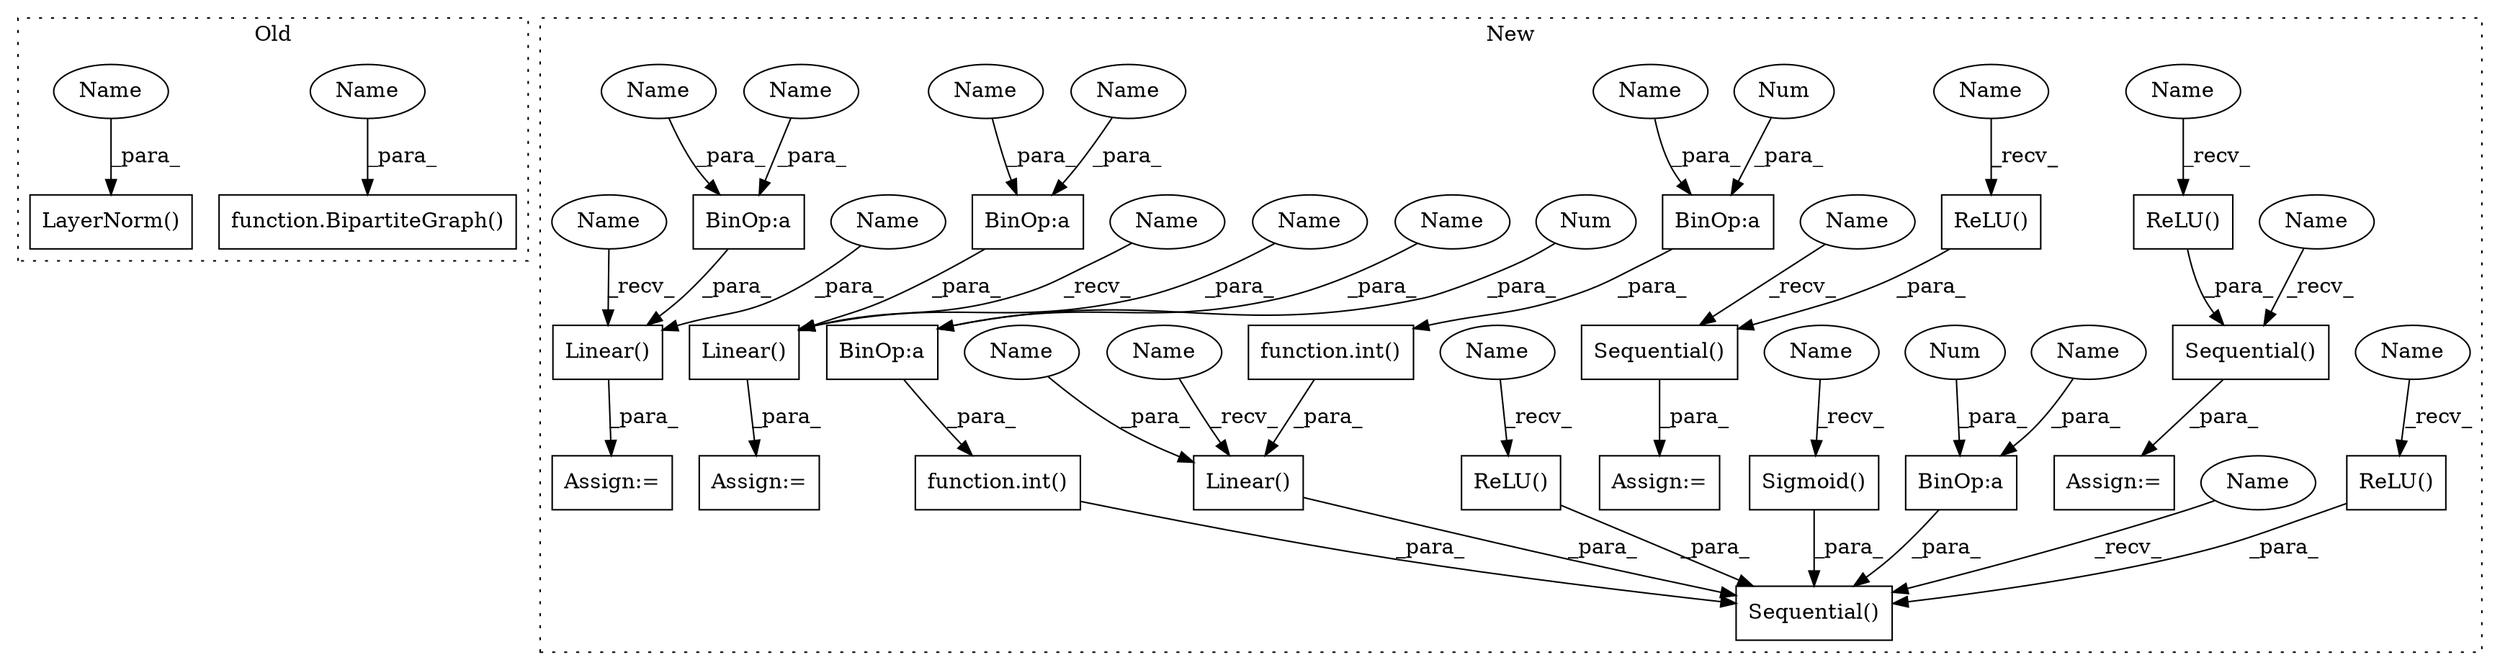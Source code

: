 digraph G {
subgraph cluster0 {
1 [label="LayerNorm()" a="75" s="4745,4776" l="13,1" shape="box"];
11 [label="function.BipartiteGraph()" a="75" s="5145,5246" l="28,10" shape="box"];
28 [label="Name" a="87" s="5173" l="18" shape="ellipse"];
29 [label="Name" a="87" s="4758" l="18" shape="ellipse"];
label = "Old";
style="dotted";
}
subgraph cluster1 {
2 [label="Linear()" a="75" s="2870,2965" l="23,34" shape="box"];
3 [label="Assign:=" a="68" s="2867" l="3" shape="box"];
4 [label="Sequential()" a="75" s="2061,2338" l="27,10" shape="box"];
5 [label="BinOp:a" a="82" s="2911" l="3" shape="box"];
6 [label="Sequential()" a="75" s="2403,2503" l="27,10" shape="box"];
7 [label="BinOp:a" a="82" s="2116" l="1" shape="box"];
8 [label="Sequential()" a="75" s="2540,2640" l="27,10" shape="box"];
9 [label="BinOp:a" a="82" s="2305" l="1" shape="box"];
10 [label="BinOp:a" a="82" s="2231" l="1" shape="box"];
12 [label="function.int()" a="75" s="2282,2307" l="4,1" shape="box"];
13 [label="Sigmoid()" a="75" s="2326" l="12" shape="box"];
14 [label="function.int()" a="75" s="2208,2233" l="4,1" shape="box"];
15 [label="BinOp:a" a="82" s="2755" l="3" shape="box"];
16 [label="Num" a="76" s="2117" l="1" shape="ellipse"];
17 [label="Num" a="76" s="2306" l="1" shape="ellipse"];
18 [label="Num" a="76" s="2232" l="1" shape="ellipse"];
19 [label="ReLU()" a="75" s="2494" l="9" shape="box"];
20 [label="Assign:=" a="68" s="2711" l="3" shape="box"];
21 [label="Assign:=" a="68" s="2537" l="3" shape="box"];
22 [label="ReLU()" a="75" s="2249" l="9" shape="box"];
23 [label="Assign:=" a="68" s="2400" l="3" shape="box"];
24 [label="ReLU()" a="75" s="2154" l="9" shape="box"];
25 [label="Linear()" a="75" s="2714,2809" l="23,34" shape="box"];
26 [label="ReLU()" a="75" s="2631" l="9" shape="box"];
27 [label="Linear()" a="75" s="2177,2234" l="10,1" shape="box"];
30 [label="Name" a="87" s="2631" l="2" shape="ellipse"];
31 [label="Name" a="87" s="2177" l="2" shape="ellipse"];
32 [label="Name" a="87" s="2249" l="2" shape="ellipse"];
33 [label="Name" a="87" s="2494" l="2" shape="ellipse"];
34 [label="Name" a="87" s="2061" l="2" shape="ellipse"];
35 [label="Name" a="87" s="2540" l="2" shape="ellipse"];
36 [label="Name" a="87" s="2714" l="2" shape="ellipse"];
37 [label="Name" a="87" s="2870" l="2" shape="ellipse"];
38 [label="Name" a="87" s="2326" l="2" shape="ellipse"];
39 [label="Name" a="87" s="2403" l="2" shape="ellipse"];
40 [label="Name" a="87" s="2154" l="2" shape="ellipse"];
41 [label="Name" a="87" s="2737" l="18" shape="ellipse"];
42 [label="Name" a="87" s="2098" l="18" shape="ellipse"];
43 [label="Name" a="87" s="2791" l="18" shape="ellipse"];
44 [label="Name" a="87" s="2893" l="18" shape="ellipse"];
45 [label="Name" a="87" s="2947" l="18" shape="ellipse"];
46 [label="Name" a="87" s="2187" l="19" shape="ellipse"];
47 [label="Name" a="87" s="2212" l="19" shape="ellipse"];
48 [label="Name" a="87" s="2914" l="19" shape="ellipse"];
49 [label="Name" a="87" s="2286" l="19" shape="ellipse"];
50 [label="Name" a="87" s="2758" l="19" shape="ellipse"];
label = "New";
style="dotted";
}
2 -> 3 [label="_para_"];
5 -> 2 [label="_para_"];
6 -> 23 [label="_para_"];
7 -> 4 [label="_para_"];
8 -> 21 [label="_para_"];
9 -> 12 [label="_para_"];
10 -> 14 [label="_para_"];
12 -> 4 [label="_para_"];
13 -> 4 [label="_para_"];
14 -> 27 [label="_para_"];
15 -> 25 [label="_para_"];
16 -> 7 [label="_para_"];
17 -> 9 [label="_para_"];
18 -> 10 [label="_para_"];
19 -> 6 [label="_para_"];
22 -> 4 [label="_para_"];
24 -> 4 [label="_para_"];
25 -> 20 [label="_para_"];
26 -> 8 [label="_para_"];
27 -> 4 [label="_para_"];
28 -> 11 [label="_para_"];
29 -> 1 [label="_para_"];
30 -> 26 [label="_recv_"];
31 -> 27 [label="_recv_"];
32 -> 22 [label="_recv_"];
33 -> 19 [label="_recv_"];
34 -> 4 [label="_recv_"];
35 -> 8 [label="_recv_"];
36 -> 25 [label="_recv_"];
37 -> 2 [label="_recv_"];
38 -> 13 [label="_recv_"];
39 -> 6 [label="_recv_"];
40 -> 24 [label="_recv_"];
41 -> 15 [label="_para_"];
42 -> 7 [label="_para_"];
43 -> 25 [label="_para_"];
44 -> 5 [label="_para_"];
45 -> 2 [label="_para_"];
46 -> 27 [label="_para_"];
47 -> 10 [label="_para_"];
48 -> 5 [label="_para_"];
49 -> 9 [label="_para_"];
50 -> 15 [label="_para_"];
}
